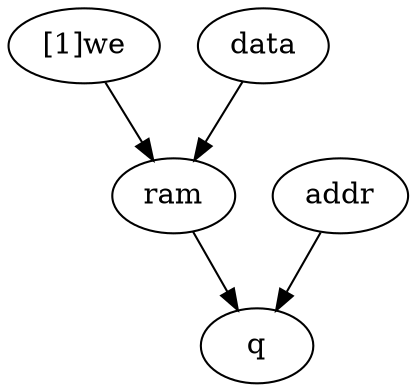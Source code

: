 strict digraph "" {
	q	[complexity=0,
		importance=0.333333096832,
		rank=0.0];
	"[1]we"	[complexity=4,
		importance=0.733332933376,
		rank=0.183333233344];
	ram	[complexity=3,
		importance=0.599999400064,
		rank=0.199999800021];
	"[1]we" -> ram;
	ram -> q;
	data	[complexity=6,
		importance=0.733332933376,
		rank=0.122222155563];
	data -> ram;
	addr	[complexity=3,
		importance=0.466666630144,
		rank=0.155555543381];
	addr -> q;
}
